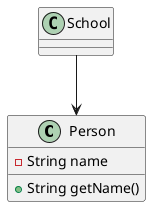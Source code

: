 @startuml

class Person{
    - String name
    + String getName()

}

class School

School --> Person


@enduml